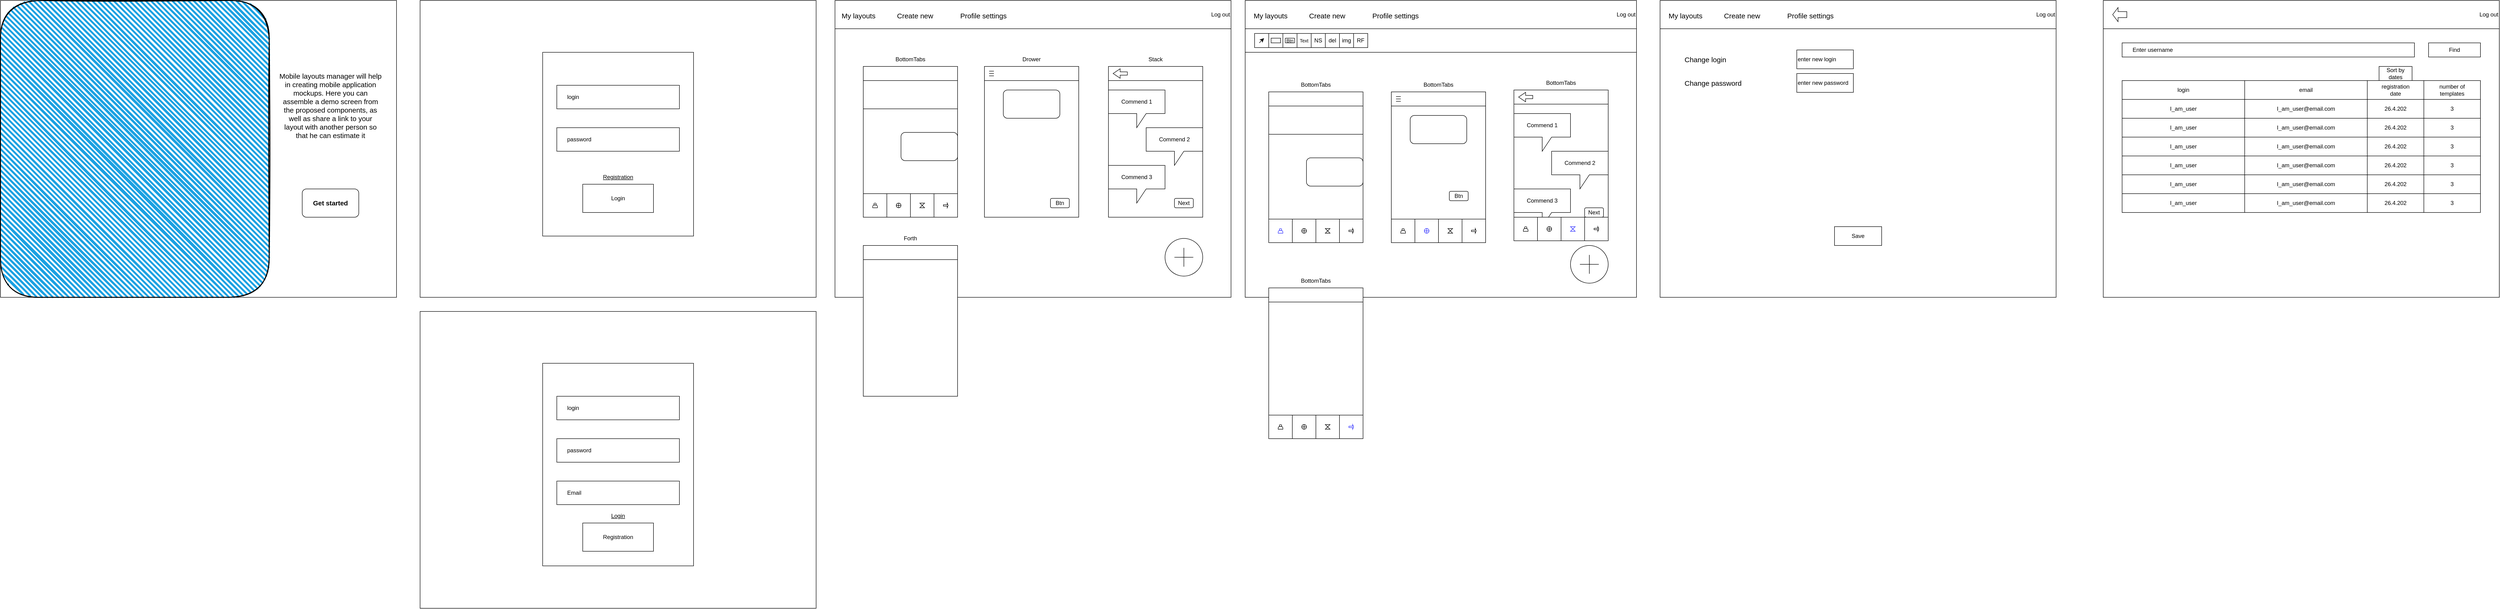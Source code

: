 <mxfile version="21.2.1" type="github">
  <diagram name="Страница 1" id="eIvOpr-eTh3H-kMk9N8D">
    <mxGraphModel dx="5683" dy="2747" grid="1" gridSize="10" guides="1" tooltips="1" connect="1" arrows="1" fold="1" page="1" pageScale="1" pageWidth="827" pageHeight="1169" math="0" shadow="0">
      <root>
        <mxCell id="0" />
        <mxCell id="1" parent="0" />
        <mxCell id="rHkCsvKUkDU7ZJES6vWU-122" value="" style="rounded=0;whiteSpace=wrap;html=1;" parent="1" vertex="1">
          <mxGeometry x="-830" width="840" height="630" as="geometry" />
        </mxCell>
        <mxCell id="rHkCsvKUkDU7ZJES6vWU-121" value="" style="rounded=0;whiteSpace=wrap;html=1;" parent="1" vertex="1">
          <mxGeometry x="40" width="830" height="630" as="geometry" />
        </mxCell>
        <mxCell id="rHkCsvKUkDU7ZJES6vWU-1" value="Log out" style="rounded=0;whiteSpace=wrap;html=1;align=right;" parent="1" vertex="1">
          <mxGeometry x="-830" width="840" height="60" as="geometry" />
        </mxCell>
        <mxCell id="rHkCsvKUkDU7ZJES6vWU-52" value="Log out" style="rounded=0;whiteSpace=wrap;html=1;align=right;" parent="1" vertex="1">
          <mxGeometry x="40" width="830" height="60" as="geometry" />
        </mxCell>
        <mxCell id="I_ay3xWffaY61S_isXFt-1" value="&lt;font style=&quot;font-size: 15px;&quot;&gt;My layouts&lt;/font&gt;" style="text;html=1;strokeColor=none;fillColor=none;align=center;verticalAlign=middle;whiteSpace=wrap;rounded=0;" vertex="1" parent="1">
          <mxGeometry x="-820" y="17" width="80" height="30" as="geometry" />
        </mxCell>
        <mxCell id="I_ay3xWffaY61S_isXFt-2" value="&lt;font style=&quot;font-size: 15px;&quot;&gt;Create new&lt;/font&gt;" style="text;html=1;strokeColor=none;fillColor=none;align=center;verticalAlign=middle;whiteSpace=wrap;rounded=0;" vertex="1" parent="1">
          <mxGeometry x="-700" y="17" width="80" height="30" as="geometry" />
        </mxCell>
        <mxCell id="I_ay3xWffaY61S_isXFt-3" value="&lt;font style=&quot;font-size: 15px;&quot;&gt;Profile settings&lt;/font&gt;" style="text;html=1;strokeColor=none;fillColor=none;align=center;verticalAlign=middle;whiteSpace=wrap;rounded=0;" vertex="1" parent="1">
          <mxGeometry x="-570" y="17" width="110" height="30" as="geometry" />
        </mxCell>
        <mxCell id="I_ay3xWffaY61S_isXFt-5" value="" style="group" vertex="1" connectable="0" parent="1">
          <mxGeometry x="-770" y="110" width="200" height="350" as="geometry" />
        </mxCell>
        <mxCell id="rHkCsvKUkDU7ZJES6vWU-18" value="BottomTabs" style="text;html=1;strokeColor=none;fillColor=none;align=center;verticalAlign=middle;whiteSpace=wrap;rounded=0;" parent="I_ay3xWffaY61S_isXFt-5" vertex="1">
          <mxGeometry x="70" width="60" height="30" as="geometry" />
        </mxCell>
        <mxCell id="I_ay3xWffaY61S_isXFt-4" value="" style="group" vertex="1" connectable="0" parent="I_ay3xWffaY61S_isXFt-5">
          <mxGeometry y="30" width="200" height="320" as="geometry" />
        </mxCell>
        <mxCell id="rHkCsvKUkDU7ZJES6vWU-8" value="" style="rounded=0;whiteSpace=wrap;html=1;" parent="I_ay3xWffaY61S_isXFt-4" vertex="1">
          <mxGeometry width="200" height="320" as="geometry" />
        </mxCell>
        <mxCell id="rHkCsvKUkDU7ZJES6vWU-12" value="" style="rounded=0;whiteSpace=wrap;html=1;" parent="I_ay3xWffaY61S_isXFt-4" vertex="1">
          <mxGeometry y="270" width="200" height="50" as="geometry" />
        </mxCell>
        <mxCell id="rHkCsvKUkDU7ZJES6vWU-13" value="" style="endArrow=none;html=1;rounded=0;entryX=0.25;entryY=0;entryDx=0;entryDy=0;exitX=0.25;exitY=1;exitDx=0;exitDy=0;" parent="I_ay3xWffaY61S_isXFt-4" source="rHkCsvKUkDU7ZJES6vWU-12" target="rHkCsvKUkDU7ZJES6vWU-12" edge="1">
          <mxGeometry width="50" height="50" relative="1" as="geometry">
            <mxPoint x="380" y="530" as="sourcePoint" />
            <mxPoint x="430" y="480" as="targetPoint" />
          </mxGeometry>
        </mxCell>
        <mxCell id="rHkCsvKUkDU7ZJES6vWU-14" value="" style="endArrow=none;html=1;rounded=0;entryX=0.5;entryY=0;entryDx=0;entryDy=0;exitX=0.5;exitY=1;exitDx=0;exitDy=0;" parent="I_ay3xWffaY61S_isXFt-4" source="rHkCsvKUkDU7ZJES6vWU-12" target="rHkCsvKUkDU7ZJES6vWU-12" edge="1">
          <mxGeometry width="50" height="50" relative="1" as="geometry">
            <mxPoint x="60" y="330" as="sourcePoint" />
            <mxPoint x="60" y="270" as="targetPoint" />
          </mxGeometry>
        </mxCell>
        <mxCell id="rHkCsvKUkDU7ZJES6vWU-15" value="" style="endArrow=none;html=1;rounded=0;entryX=0.75;entryY=0;entryDx=0;entryDy=0;exitX=0.75;exitY=1;exitDx=0;exitDy=0;" parent="I_ay3xWffaY61S_isXFt-4" source="rHkCsvKUkDU7ZJES6vWU-12" target="rHkCsvKUkDU7ZJES6vWU-12" edge="1">
          <mxGeometry width="50" height="50" relative="1" as="geometry">
            <mxPoint x="70" y="340" as="sourcePoint" />
            <mxPoint x="70" y="280" as="targetPoint" />
          </mxGeometry>
        </mxCell>
        <mxCell id="rHkCsvKUkDU7ZJES6vWU-16" value="" style="rounded=0;whiteSpace=wrap;html=1;" parent="I_ay3xWffaY61S_isXFt-4" vertex="1">
          <mxGeometry y="30" width="200" height="60" as="geometry" />
        </mxCell>
        <mxCell id="rHkCsvKUkDU7ZJES6vWU-17" value="" style="rounded=1;whiteSpace=wrap;html=1;" parent="I_ay3xWffaY61S_isXFt-4" vertex="1">
          <mxGeometry x="80" y="140" width="120" height="60" as="geometry" />
        </mxCell>
        <mxCell id="rHkCsvKUkDU7ZJES6vWU-38" value="" style="shape=actor;whiteSpace=wrap;html=1;" parent="I_ay3xWffaY61S_isXFt-4" vertex="1">
          <mxGeometry x="20" y="290" width="10" height="10" as="geometry" />
        </mxCell>
        <mxCell id="rHkCsvKUkDU7ZJES6vWU-39" value="" style="shape=orEllipse;perimeter=ellipsePerimeter;whiteSpace=wrap;html=1;backgroundOutline=1;" parent="I_ay3xWffaY61S_isXFt-4" vertex="1">
          <mxGeometry x="70" y="290" width="10" height="10" as="geometry" />
        </mxCell>
        <mxCell id="rHkCsvKUkDU7ZJES6vWU-40" value="" style="shape=collate;whiteSpace=wrap;html=1;" parent="I_ay3xWffaY61S_isXFt-4" vertex="1">
          <mxGeometry x="120" y="290" width="10" height="10" as="geometry" />
        </mxCell>
        <mxCell id="rHkCsvKUkDU7ZJES6vWU-41" value="" style="shape=singleArrow;whiteSpace=wrap;html=1;" parent="I_ay3xWffaY61S_isXFt-4" vertex="1">
          <mxGeometry x="170" y="290" width="10" height="10" as="geometry" />
        </mxCell>
        <mxCell id="I_ay3xWffaY61S_isXFt-9" value="" style="group" vertex="1" connectable="0" parent="1">
          <mxGeometry x="-513" y="110" width="200" height="350" as="geometry" />
        </mxCell>
        <mxCell id="rHkCsvKUkDU7ZJES6vWU-21" value="Drower" style="text;html=1;strokeColor=none;fillColor=none;align=center;verticalAlign=middle;whiteSpace=wrap;rounded=0;" parent="I_ay3xWffaY61S_isXFt-9" vertex="1">
          <mxGeometry x="70" width="60" height="30" as="geometry" />
        </mxCell>
        <mxCell id="I_ay3xWffaY61S_isXFt-7" value="" style="group" vertex="1" connectable="0" parent="I_ay3xWffaY61S_isXFt-9">
          <mxGeometry y="30" width="200" height="320" as="geometry" />
        </mxCell>
        <mxCell id="rHkCsvKUkDU7ZJES6vWU-9" value="" style="rounded=0;whiteSpace=wrap;html=1;" parent="I_ay3xWffaY61S_isXFt-7" vertex="1">
          <mxGeometry width="200" height="320" as="geometry" />
        </mxCell>
        <mxCell id="rHkCsvKUkDU7ZJES6vWU-24" value="" style="rounded=0;whiteSpace=wrap;html=1;" parent="I_ay3xWffaY61S_isXFt-7" vertex="1">
          <mxGeometry width="200" height="30" as="geometry" />
        </mxCell>
        <mxCell id="rHkCsvKUkDU7ZJES6vWU-25" value="" style="endArrow=none;html=1;rounded=0;entryX=0.1;entryY=0.5;entryDx=0;entryDy=0;entryPerimeter=0;" parent="I_ay3xWffaY61S_isXFt-7" target="rHkCsvKUkDU7ZJES6vWU-24" edge="1">
          <mxGeometry width="50" height="50" relative="1" as="geometry">
            <mxPoint x="10" y="15" as="sourcePoint" />
            <mxPoint x="120" y="380" as="targetPoint" />
          </mxGeometry>
        </mxCell>
        <mxCell id="rHkCsvKUkDU7ZJES6vWU-26" value="" style="endArrow=none;html=1;rounded=0;" parent="I_ay3xWffaY61S_isXFt-7" edge="1">
          <mxGeometry width="50" height="50" relative="1" as="geometry">
            <mxPoint x="10" y="20" as="sourcePoint" />
            <mxPoint x="20" y="20" as="targetPoint" />
          </mxGeometry>
        </mxCell>
        <mxCell id="rHkCsvKUkDU7ZJES6vWU-28" value="" style="endArrow=none;html=1;rounded=0;entryX=0.1;entryY=0.333;entryDx=0;entryDy=0;entryPerimeter=0;" parent="I_ay3xWffaY61S_isXFt-7" target="rHkCsvKUkDU7ZJES6vWU-24" edge="1">
          <mxGeometry width="50" height="50" relative="1" as="geometry">
            <mxPoint x="10" y="10" as="sourcePoint" />
            <mxPoint x="30" y="25" as="targetPoint" />
          </mxGeometry>
        </mxCell>
        <mxCell id="rHkCsvKUkDU7ZJES6vWU-33" value="" style="rounded=1;whiteSpace=wrap;html=1;" parent="I_ay3xWffaY61S_isXFt-7" vertex="1">
          <mxGeometry x="40" y="50" width="120" height="60" as="geometry" />
        </mxCell>
        <mxCell id="I_ay3xWffaY61S_isXFt-8" value="" style="group" vertex="1" connectable="0" parent="I_ay3xWffaY61S_isXFt-7">
          <mxGeometry x="140" y="280" width="40" height="20" as="geometry" />
        </mxCell>
        <mxCell id="rHkCsvKUkDU7ZJES6vWU-35" value="" style="rounded=1;whiteSpace=wrap;html=1;" parent="I_ay3xWffaY61S_isXFt-8" vertex="1">
          <mxGeometry width="40" height="20" as="geometry" />
        </mxCell>
        <mxCell id="rHkCsvKUkDU7ZJES6vWU-36" value="Btn" style="text;html=1;strokeColor=none;fillColor=none;align=center;verticalAlign=middle;whiteSpace=wrap;rounded=0;" parent="I_ay3xWffaY61S_isXFt-8" vertex="1">
          <mxGeometry x="10" y="5" width="20" height="10" as="geometry" />
        </mxCell>
        <mxCell id="I_ay3xWffaY61S_isXFt-11" value="" style="group" vertex="1" connectable="0" parent="1">
          <mxGeometry x="-250" y="110" width="200" height="350" as="geometry" />
        </mxCell>
        <mxCell id="rHkCsvKUkDU7ZJES6vWU-19" value="Stack" style="text;html=1;strokeColor=none;fillColor=none;align=center;verticalAlign=middle;whiteSpace=wrap;rounded=0;" parent="I_ay3xWffaY61S_isXFt-11" vertex="1">
          <mxGeometry x="70" width="60" height="30" as="geometry" />
        </mxCell>
        <mxCell id="I_ay3xWffaY61S_isXFt-10" value="" style="group" vertex="1" connectable="0" parent="I_ay3xWffaY61S_isXFt-11">
          <mxGeometry y="30" width="200" height="320" as="geometry" />
        </mxCell>
        <mxCell id="rHkCsvKUkDU7ZJES6vWU-10" value="" style="rounded=0;whiteSpace=wrap;html=1;" parent="I_ay3xWffaY61S_isXFt-10" vertex="1">
          <mxGeometry width="200" height="320" as="geometry" />
        </mxCell>
        <mxCell id="rHkCsvKUkDU7ZJES6vWU-31" value="" style="rounded=0;whiteSpace=wrap;html=1;" parent="I_ay3xWffaY61S_isXFt-10" vertex="1">
          <mxGeometry width="200" height="30" as="geometry" />
        </mxCell>
        <mxCell id="rHkCsvKUkDU7ZJES6vWU-46" value="Commend 2" style="shape=callout;whiteSpace=wrap;html=1;perimeter=calloutPerimeter;" parent="I_ay3xWffaY61S_isXFt-10" vertex="1">
          <mxGeometry x="80" y="130" width="120" height="80" as="geometry" />
        </mxCell>
        <mxCell id="rHkCsvKUkDU7ZJES6vWU-47" value="Commend 1" style="shape=callout;whiteSpace=wrap;html=1;perimeter=calloutPerimeter;" parent="I_ay3xWffaY61S_isXFt-10" vertex="1">
          <mxGeometry y="50" width="120" height="80" as="geometry" />
        </mxCell>
        <mxCell id="rHkCsvKUkDU7ZJES6vWU-48" value="&lt;span style=&quot;color: rgb(0, 0, 0); font-family: Helvetica; font-size: 12px; font-style: normal; font-variant-ligatures: normal; font-variant-caps: normal; font-weight: 400; letter-spacing: normal; orphans: 2; text-align: center; text-indent: 0px; text-transform: none; widows: 2; word-spacing: 0px; -webkit-text-stroke-width: 0px; background-color: rgb(251, 251, 251); text-decoration-thickness: initial; text-decoration-style: initial; text-decoration-color: initial; float: none; display: inline !important;&quot;&gt;Commend 3&lt;/span&gt;" style="shape=callout;whiteSpace=wrap;html=1;perimeter=calloutPerimeter;" parent="I_ay3xWffaY61S_isXFt-10" vertex="1">
          <mxGeometry y="210" width="120" height="80" as="geometry" />
        </mxCell>
        <mxCell id="rHkCsvKUkDU7ZJES6vWU-49" value="" style="html=1;shadow=0;dashed=0;align=center;verticalAlign=middle;shape=mxgraph.arrows2.arrow;dy=0.65;dx=14.84;flipH=1;notch=0;" parent="I_ay3xWffaY61S_isXFt-10" vertex="1">
          <mxGeometry x="10" y="5" width="30" height="20" as="geometry" />
        </mxCell>
        <mxCell id="rHkCsvKUkDU7ZJES6vWU-51" value="Next" style="rounded=1;whiteSpace=wrap;html=1;" parent="I_ay3xWffaY61S_isXFt-10" vertex="1">
          <mxGeometry x="140" y="280" width="40" height="20" as="geometry" />
        </mxCell>
        <mxCell id="I_ay3xWffaY61S_isXFt-24" value="" style="group" vertex="1" connectable="0" parent="1">
          <mxGeometry x="-770" y="490" width="200" height="350" as="geometry" />
        </mxCell>
        <mxCell id="rHkCsvKUkDU7ZJES6vWU-11" value="" style="rounded=0;whiteSpace=wrap;html=1;" parent="I_ay3xWffaY61S_isXFt-24" vertex="1">
          <mxGeometry y="30" width="200" height="320" as="geometry" />
        </mxCell>
        <mxCell id="rHkCsvKUkDU7ZJES6vWU-20" value="Forth" style="text;html=1;strokeColor=none;fillColor=none;align=center;verticalAlign=middle;whiteSpace=wrap;rounded=0;" parent="I_ay3xWffaY61S_isXFt-24" vertex="1">
          <mxGeometry x="70" width="60" height="30" as="geometry" />
        </mxCell>
        <mxCell id="rHkCsvKUkDU7ZJES6vWU-32" value="" style="rounded=0;whiteSpace=wrap;html=1;" parent="I_ay3xWffaY61S_isXFt-24" vertex="1">
          <mxGeometry y="30" width="200" height="30" as="geometry" />
        </mxCell>
        <mxCell id="I_ay3xWffaY61S_isXFt-25" value="&lt;font style=&quot;font-size: 15px;&quot;&gt;My layouts&lt;/font&gt;" style="text;html=1;strokeColor=none;fillColor=none;align=center;verticalAlign=middle;whiteSpace=wrap;rounded=0;" vertex="1" parent="1">
          <mxGeometry x="54" y="17" width="80" height="30" as="geometry" />
        </mxCell>
        <mxCell id="I_ay3xWffaY61S_isXFt-26" value="&lt;font style=&quot;font-size: 15px;&quot;&gt;Create new&lt;/font&gt;" style="text;html=1;strokeColor=none;fillColor=none;align=center;verticalAlign=middle;whiteSpace=wrap;rounded=0;" vertex="1" parent="1">
          <mxGeometry x="174" y="17" width="80" height="30" as="geometry" />
        </mxCell>
        <mxCell id="I_ay3xWffaY61S_isXFt-27" value="&lt;font style=&quot;font-size: 15px;&quot;&gt;Profile settings&lt;/font&gt;" style="text;html=1;strokeColor=none;fillColor=none;align=center;verticalAlign=middle;whiteSpace=wrap;rounded=0;" vertex="1" parent="1">
          <mxGeometry x="304" y="17" width="110" height="30" as="geometry" />
        </mxCell>
        <mxCell id="I_ay3xWffaY61S_isXFt-30" value="" style="group" vertex="1" connectable="0" parent="1">
          <mxGeometry x="90" y="164" width="200" height="350" as="geometry" />
        </mxCell>
        <mxCell id="rHkCsvKUkDU7ZJES6vWU-64" value="BottomTabs" style="text;html=1;strokeColor=none;fillColor=none;align=center;verticalAlign=middle;whiteSpace=wrap;rounded=0;" parent="I_ay3xWffaY61S_isXFt-30" vertex="1">
          <mxGeometry x="70" width="60" height="30" as="geometry" />
        </mxCell>
        <mxCell id="I_ay3xWffaY61S_isXFt-29" value="" style="group" vertex="1" connectable="0" parent="I_ay3xWffaY61S_isXFt-30">
          <mxGeometry y="30" width="200" height="320" as="geometry" />
        </mxCell>
        <mxCell id="rHkCsvKUkDU7ZJES6vWU-54" value="" style="rounded=0;whiteSpace=wrap;html=1;" parent="I_ay3xWffaY61S_isXFt-29" vertex="1">
          <mxGeometry width="200" height="320" as="geometry" />
        </mxCell>
        <mxCell id="rHkCsvKUkDU7ZJES6vWU-58" value="" style="rounded=0;whiteSpace=wrap;html=1;" parent="I_ay3xWffaY61S_isXFt-29" vertex="1">
          <mxGeometry y="270" width="200" height="50" as="geometry" />
        </mxCell>
        <mxCell id="rHkCsvKUkDU7ZJES6vWU-59" value="" style="endArrow=none;html=1;rounded=0;entryX=0.25;entryY=0;entryDx=0;entryDy=0;exitX=0.25;exitY=1;exitDx=0;exitDy=0;" parent="I_ay3xWffaY61S_isXFt-29" source="rHkCsvKUkDU7ZJES6vWU-58" target="rHkCsvKUkDU7ZJES6vWU-58" edge="1">
          <mxGeometry width="50" height="50" relative="1" as="geometry">
            <mxPoint x="380" y="530" as="sourcePoint" />
            <mxPoint x="430" y="480" as="targetPoint" />
          </mxGeometry>
        </mxCell>
        <mxCell id="rHkCsvKUkDU7ZJES6vWU-60" value="" style="endArrow=none;html=1;rounded=0;entryX=0.5;entryY=0;entryDx=0;entryDy=0;exitX=0.5;exitY=1;exitDx=0;exitDy=0;" parent="I_ay3xWffaY61S_isXFt-29" source="rHkCsvKUkDU7ZJES6vWU-58" target="rHkCsvKUkDU7ZJES6vWU-58" edge="1">
          <mxGeometry width="50" height="50" relative="1" as="geometry">
            <mxPoint x="60" y="330" as="sourcePoint" />
            <mxPoint x="60" y="270" as="targetPoint" />
          </mxGeometry>
        </mxCell>
        <mxCell id="rHkCsvKUkDU7ZJES6vWU-61" value="" style="endArrow=none;html=1;rounded=0;entryX=0.75;entryY=0;entryDx=0;entryDy=0;exitX=0.75;exitY=1;exitDx=0;exitDy=0;" parent="I_ay3xWffaY61S_isXFt-29" source="rHkCsvKUkDU7ZJES6vWU-58" target="rHkCsvKUkDU7ZJES6vWU-58" edge="1">
          <mxGeometry width="50" height="50" relative="1" as="geometry">
            <mxPoint x="70" y="340" as="sourcePoint" />
            <mxPoint x="70" y="280" as="targetPoint" />
          </mxGeometry>
        </mxCell>
        <mxCell id="rHkCsvKUkDU7ZJES6vWU-62" value="" style="rounded=0;whiteSpace=wrap;html=1;" parent="I_ay3xWffaY61S_isXFt-29" vertex="1">
          <mxGeometry y="30" width="200" height="60" as="geometry" />
        </mxCell>
        <mxCell id="rHkCsvKUkDU7ZJES6vWU-63" value="" style="rounded=1;whiteSpace=wrap;html=1;" parent="I_ay3xWffaY61S_isXFt-29" vertex="1">
          <mxGeometry x="80" y="140" width="120" height="60" as="geometry" />
        </mxCell>
        <mxCell id="rHkCsvKUkDU7ZJES6vWU-77" value="" style="shape=actor;whiteSpace=wrap;html=1;strokeColor=#3333FF;" parent="I_ay3xWffaY61S_isXFt-29" vertex="1">
          <mxGeometry x="20" y="290" width="10" height="10" as="geometry" />
        </mxCell>
        <mxCell id="rHkCsvKUkDU7ZJES6vWU-78" value="" style="shape=orEllipse;perimeter=ellipsePerimeter;whiteSpace=wrap;html=1;backgroundOutline=1;" parent="I_ay3xWffaY61S_isXFt-29" vertex="1">
          <mxGeometry x="70" y="290" width="10" height="10" as="geometry" />
        </mxCell>
        <mxCell id="rHkCsvKUkDU7ZJES6vWU-79" value="" style="shape=collate;whiteSpace=wrap;html=1;" parent="I_ay3xWffaY61S_isXFt-29" vertex="1">
          <mxGeometry x="120" y="290" width="10" height="10" as="geometry" />
        </mxCell>
        <mxCell id="rHkCsvKUkDU7ZJES6vWU-80" value="" style="shape=singleArrow;whiteSpace=wrap;html=1;" parent="I_ay3xWffaY61S_isXFt-29" vertex="1">
          <mxGeometry x="170" y="290" width="10" height="10" as="geometry" />
        </mxCell>
        <mxCell id="I_ay3xWffaY61S_isXFt-33" value="" style="group" vertex="1" connectable="0" parent="1">
          <mxGeometry x="350" y="164" width="200" height="350" as="geometry" />
        </mxCell>
        <mxCell id="rHkCsvKUkDU7ZJES6vWU-67" value="BottomTabs" style="text;html=1;strokeColor=none;fillColor=none;align=center;verticalAlign=middle;whiteSpace=wrap;rounded=0;" parent="I_ay3xWffaY61S_isXFt-33" vertex="1">
          <mxGeometry x="70" width="60" height="30" as="geometry" />
        </mxCell>
        <mxCell id="I_ay3xWffaY61S_isXFt-32" value="" style="group" vertex="1" connectable="0" parent="I_ay3xWffaY61S_isXFt-33">
          <mxGeometry y="30" width="200" height="320" as="geometry" />
        </mxCell>
        <mxCell id="rHkCsvKUkDU7ZJES6vWU-55" value="" style="rounded=0;whiteSpace=wrap;html=1;" parent="I_ay3xWffaY61S_isXFt-32" vertex="1">
          <mxGeometry width="200" height="320" as="geometry" />
        </mxCell>
        <mxCell id="rHkCsvKUkDU7ZJES6vWU-68" value="" style="rounded=0;whiteSpace=wrap;html=1;" parent="I_ay3xWffaY61S_isXFt-32" vertex="1">
          <mxGeometry width="200" height="30" as="geometry" />
        </mxCell>
        <mxCell id="rHkCsvKUkDU7ZJES6vWU-69" value="" style="endArrow=none;html=1;rounded=0;entryX=0.1;entryY=0.5;entryDx=0;entryDy=0;entryPerimeter=0;" parent="I_ay3xWffaY61S_isXFt-32" target="rHkCsvKUkDU7ZJES6vWU-68" edge="1">
          <mxGeometry width="50" height="50" relative="1" as="geometry">
            <mxPoint x="10" y="15" as="sourcePoint" />
            <mxPoint x="120" y="380" as="targetPoint" />
          </mxGeometry>
        </mxCell>
        <mxCell id="rHkCsvKUkDU7ZJES6vWU-70" value="" style="endArrow=none;html=1;rounded=0;" parent="I_ay3xWffaY61S_isXFt-32" edge="1">
          <mxGeometry width="50" height="50" relative="1" as="geometry">
            <mxPoint x="10" y="20" as="sourcePoint" />
            <mxPoint x="20" y="20" as="targetPoint" />
          </mxGeometry>
        </mxCell>
        <mxCell id="rHkCsvKUkDU7ZJES6vWU-71" value="" style="endArrow=none;html=1;rounded=0;entryX=0.1;entryY=0.333;entryDx=0;entryDy=0;entryPerimeter=0;" parent="I_ay3xWffaY61S_isXFt-32" target="rHkCsvKUkDU7ZJES6vWU-68" edge="1">
          <mxGeometry width="50" height="50" relative="1" as="geometry">
            <mxPoint x="10" y="10" as="sourcePoint" />
            <mxPoint x="30" y="25" as="targetPoint" />
          </mxGeometry>
        </mxCell>
        <mxCell id="rHkCsvKUkDU7ZJES6vWU-74" value="" style="rounded=1;whiteSpace=wrap;html=1;" parent="I_ay3xWffaY61S_isXFt-32" vertex="1">
          <mxGeometry x="40" y="50" width="120" height="60" as="geometry" />
        </mxCell>
        <mxCell id="rHkCsvKUkDU7ZJES6vWU-94" value="" style="rounded=0;whiteSpace=wrap;html=1;" parent="I_ay3xWffaY61S_isXFt-32" vertex="1">
          <mxGeometry y="270" width="200" height="50" as="geometry" />
        </mxCell>
        <mxCell id="rHkCsvKUkDU7ZJES6vWU-95" value="" style="endArrow=none;html=1;rounded=0;entryX=0.25;entryY=0;entryDx=0;entryDy=0;exitX=0.25;exitY=1;exitDx=0;exitDy=0;" parent="I_ay3xWffaY61S_isXFt-32" source="rHkCsvKUkDU7ZJES6vWU-94" target="rHkCsvKUkDU7ZJES6vWU-94" edge="1">
          <mxGeometry width="50" height="50" relative="1" as="geometry">
            <mxPoint x="380" y="530" as="sourcePoint" />
            <mxPoint x="430" y="480" as="targetPoint" />
          </mxGeometry>
        </mxCell>
        <mxCell id="rHkCsvKUkDU7ZJES6vWU-96" value="" style="endArrow=none;html=1;rounded=0;entryX=0.5;entryY=0;entryDx=0;entryDy=0;exitX=0.5;exitY=1;exitDx=0;exitDy=0;" parent="I_ay3xWffaY61S_isXFt-32" source="rHkCsvKUkDU7ZJES6vWU-94" target="rHkCsvKUkDU7ZJES6vWU-94" edge="1">
          <mxGeometry width="50" height="50" relative="1" as="geometry">
            <mxPoint x="60" y="330" as="sourcePoint" />
            <mxPoint x="60" y="270" as="targetPoint" />
          </mxGeometry>
        </mxCell>
        <mxCell id="rHkCsvKUkDU7ZJES6vWU-97" value="" style="endArrow=none;html=1;rounded=0;entryX=0.75;entryY=0;entryDx=0;entryDy=0;exitX=0.75;exitY=1;exitDx=0;exitDy=0;" parent="I_ay3xWffaY61S_isXFt-32" source="rHkCsvKUkDU7ZJES6vWU-94" target="rHkCsvKUkDU7ZJES6vWU-94" edge="1">
          <mxGeometry width="50" height="50" relative="1" as="geometry">
            <mxPoint x="70" y="340" as="sourcePoint" />
            <mxPoint x="70" y="280" as="targetPoint" />
          </mxGeometry>
        </mxCell>
        <mxCell id="rHkCsvKUkDU7ZJES6vWU-98" value="" style="shape=actor;whiteSpace=wrap;html=1;" parent="I_ay3xWffaY61S_isXFt-32" vertex="1">
          <mxGeometry x="20" y="290" width="10" height="10" as="geometry" />
        </mxCell>
        <mxCell id="rHkCsvKUkDU7ZJES6vWU-99" value="" style="shape=orEllipse;perimeter=ellipsePerimeter;whiteSpace=wrap;html=1;backgroundOutline=1;strokeColor=#3333FF;" parent="I_ay3xWffaY61S_isXFt-32" vertex="1">
          <mxGeometry x="70" y="290" width="10" height="10" as="geometry" />
        </mxCell>
        <mxCell id="rHkCsvKUkDU7ZJES6vWU-100" value="" style="shape=collate;whiteSpace=wrap;html=1;" parent="I_ay3xWffaY61S_isXFt-32" vertex="1">
          <mxGeometry x="120" y="290" width="10" height="10" as="geometry" />
        </mxCell>
        <mxCell id="rHkCsvKUkDU7ZJES6vWU-101" value="" style="shape=singleArrow;whiteSpace=wrap;html=1;" parent="I_ay3xWffaY61S_isXFt-32" vertex="1">
          <mxGeometry x="170" y="290" width="10" height="10" as="geometry" />
        </mxCell>
        <mxCell id="I_ay3xWffaY61S_isXFt-31" value="" style="group" vertex="1" connectable="0" parent="I_ay3xWffaY61S_isXFt-32">
          <mxGeometry x="123" y="211" width="40" height="20" as="geometry" />
        </mxCell>
        <mxCell id="rHkCsvKUkDU7ZJES6vWU-75" value="" style="rounded=1;whiteSpace=wrap;html=1;" parent="I_ay3xWffaY61S_isXFt-31" vertex="1">
          <mxGeometry width="40" height="20" as="geometry" />
        </mxCell>
        <mxCell id="rHkCsvKUkDU7ZJES6vWU-76" value="Btn" style="text;html=1;strokeColor=none;fillColor=none;align=center;verticalAlign=middle;whiteSpace=wrap;rounded=0;" parent="I_ay3xWffaY61S_isXFt-31" vertex="1">
          <mxGeometry x="10" y="5" width="20" height="10" as="geometry" />
        </mxCell>
        <mxCell id="I_ay3xWffaY61S_isXFt-37" value="" style="group" vertex="1" connectable="0" parent="1">
          <mxGeometry x="610" y="160" width="200" height="350" as="geometry" />
        </mxCell>
        <mxCell id="rHkCsvKUkDU7ZJES6vWU-65" value="BottomTabs" style="text;html=1;strokeColor=none;fillColor=none;align=center;verticalAlign=middle;whiteSpace=wrap;rounded=0;" parent="I_ay3xWffaY61S_isXFt-37" vertex="1">
          <mxGeometry x="70" width="60" height="30" as="geometry" />
        </mxCell>
        <mxCell id="I_ay3xWffaY61S_isXFt-36" value="" style="group" vertex="1" connectable="0" parent="I_ay3xWffaY61S_isXFt-37">
          <mxGeometry y="30" width="200" height="320" as="geometry" />
        </mxCell>
        <mxCell id="rHkCsvKUkDU7ZJES6vWU-56" value="" style="rounded=0;whiteSpace=wrap;html=1;" parent="I_ay3xWffaY61S_isXFt-36" vertex="1">
          <mxGeometry width="200" height="320" as="geometry" />
        </mxCell>
        <mxCell id="rHkCsvKUkDU7ZJES6vWU-72" value="" style="rounded=0;whiteSpace=wrap;html=1;" parent="I_ay3xWffaY61S_isXFt-36" vertex="1">
          <mxGeometry width="200" height="30" as="geometry" />
        </mxCell>
        <mxCell id="rHkCsvKUkDU7ZJES6vWU-81" value="Commend 2" style="shape=callout;whiteSpace=wrap;html=1;perimeter=calloutPerimeter;" parent="I_ay3xWffaY61S_isXFt-36" vertex="1">
          <mxGeometry x="80" y="130" width="120" height="80" as="geometry" />
        </mxCell>
        <mxCell id="rHkCsvKUkDU7ZJES6vWU-82" value="Commend 1" style="shape=callout;whiteSpace=wrap;html=1;perimeter=calloutPerimeter;" parent="I_ay3xWffaY61S_isXFt-36" vertex="1">
          <mxGeometry y="50" width="120" height="80" as="geometry" />
        </mxCell>
        <mxCell id="rHkCsvKUkDU7ZJES6vWU-83" value="&lt;span style=&quot;color: rgb(0, 0, 0); font-family: Helvetica; font-size: 12px; font-style: normal; font-variant-ligatures: normal; font-variant-caps: normal; font-weight: 400; letter-spacing: normal; orphans: 2; text-align: center; text-indent: 0px; text-transform: none; widows: 2; word-spacing: 0px; -webkit-text-stroke-width: 0px; background-color: rgb(251, 251, 251); text-decoration-thickness: initial; text-decoration-style: initial; text-decoration-color: initial; float: none; display: inline !important;&quot;&gt;Commend 3&lt;/span&gt;" style="shape=callout;whiteSpace=wrap;html=1;perimeter=calloutPerimeter;" parent="I_ay3xWffaY61S_isXFt-36" vertex="1">
          <mxGeometry y="210" width="120" height="80" as="geometry" />
        </mxCell>
        <mxCell id="rHkCsvKUkDU7ZJES6vWU-84" value="" style="html=1;shadow=0;dashed=0;align=center;verticalAlign=middle;shape=mxgraph.arrows2.arrow;dy=0.65;dx=14.84;flipH=1;notch=0;" parent="I_ay3xWffaY61S_isXFt-36" vertex="1">
          <mxGeometry x="10" y="5" width="30" height="20" as="geometry" />
        </mxCell>
        <mxCell id="rHkCsvKUkDU7ZJES6vWU-85" value="Next" style="rounded=1;whiteSpace=wrap;html=1;" parent="I_ay3xWffaY61S_isXFt-36" vertex="1">
          <mxGeometry x="150" y="250" width="40" height="20" as="geometry" />
        </mxCell>
        <mxCell id="rHkCsvKUkDU7ZJES6vWU-102" value="" style="rounded=0;whiteSpace=wrap;html=1;" parent="I_ay3xWffaY61S_isXFt-36" vertex="1">
          <mxGeometry y="270" width="200" height="50" as="geometry" />
        </mxCell>
        <mxCell id="rHkCsvKUkDU7ZJES6vWU-103" value="" style="endArrow=none;html=1;rounded=0;entryX=0.25;entryY=0;entryDx=0;entryDy=0;exitX=0.25;exitY=1;exitDx=0;exitDy=0;" parent="I_ay3xWffaY61S_isXFt-36" source="rHkCsvKUkDU7ZJES6vWU-102" target="rHkCsvKUkDU7ZJES6vWU-102" edge="1">
          <mxGeometry width="50" height="50" relative="1" as="geometry">
            <mxPoint x="380" y="530" as="sourcePoint" />
            <mxPoint x="430" y="480" as="targetPoint" />
          </mxGeometry>
        </mxCell>
        <mxCell id="rHkCsvKUkDU7ZJES6vWU-104" value="" style="endArrow=none;html=1;rounded=0;entryX=0.5;entryY=0;entryDx=0;entryDy=0;exitX=0.5;exitY=1;exitDx=0;exitDy=0;" parent="I_ay3xWffaY61S_isXFt-36" source="rHkCsvKUkDU7ZJES6vWU-102" target="rHkCsvKUkDU7ZJES6vWU-102" edge="1">
          <mxGeometry width="50" height="50" relative="1" as="geometry">
            <mxPoint x="60" y="330" as="sourcePoint" />
            <mxPoint x="60" y="270" as="targetPoint" />
          </mxGeometry>
        </mxCell>
        <mxCell id="rHkCsvKUkDU7ZJES6vWU-105" value="" style="endArrow=none;html=1;rounded=0;entryX=0.75;entryY=0;entryDx=0;entryDy=0;exitX=0.75;exitY=1;exitDx=0;exitDy=0;" parent="I_ay3xWffaY61S_isXFt-36" source="rHkCsvKUkDU7ZJES6vWU-102" target="rHkCsvKUkDU7ZJES6vWU-102" edge="1">
          <mxGeometry width="50" height="50" relative="1" as="geometry">
            <mxPoint x="70" y="340" as="sourcePoint" />
            <mxPoint x="70" y="280" as="targetPoint" />
          </mxGeometry>
        </mxCell>
        <mxCell id="rHkCsvKUkDU7ZJES6vWU-106" value="" style="shape=actor;whiteSpace=wrap;html=1;" parent="I_ay3xWffaY61S_isXFt-36" vertex="1">
          <mxGeometry x="20" y="290" width="10" height="10" as="geometry" />
        </mxCell>
        <mxCell id="rHkCsvKUkDU7ZJES6vWU-107" value="" style="shape=orEllipse;perimeter=ellipsePerimeter;whiteSpace=wrap;html=1;backgroundOutline=1;" parent="I_ay3xWffaY61S_isXFt-36" vertex="1">
          <mxGeometry x="70" y="290" width="10" height="10" as="geometry" />
        </mxCell>
        <mxCell id="rHkCsvKUkDU7ZJES6vWU-108" value="" style="shape=collate;whiteSpace=wrap;html=1;strokeColor=#3333FF;" parent="I_ay3xWffaY61S_isXFt-36" vertex="1">
          <mxGeometry x="120" y="290" width="10" height="10" as="geometry" />
        </mxCell>
        <mxCell id="rHkCsvKUkDU7ZJES6vWU-109" value="" style="shape=singleArrow;whiteSpace=wrap;html=1;" parent="I_ay3xWffaY61S_isXFt-36" vertex="1">
          <mxGeometry x="170" y="290" width="10" height="10" as="geometry" />
        </mxCell>
        <mxCell id="I_ay3xWffaY61S_isXFt-39" value="" style="group" vertex="1" connectable="0" parent="1">
          <mxGeometry x="90" y="580" width="200" height="350" as="geometry" />
        </mxCell>
        <mxCell id="rHkCsvKUkDU7ZJES6vWU-57" value="" style="rounded=0;whiteSpace=wrap;html=1;" parent="I_ay3xWffaY61S_isXFt-39" vertex="1">
          <mxGeometry y="30" width="200" height="320" as="geometry" />
        </mxCell>
        <mxCell id="rHkCsvKUkDU7ZJES6vWU-66" value="BottomTabs" style="text;html=1;strokeColor=none;fillColor=none;align=center;verticalAlign=middle;whiteSpace=wrap;rounded=0;" parent="I_ay3xWffaY61S_isXFt-39" vertex="1">
          <mxGeometry x="70" width="60" height="30" as="geometry" />
        </mxCell>
        <mxCell id="rHkCsvKUkDU7ZJES6vWU-73" value="" style="rounded=0;whiteSpace=wrap;html=1;" parent="I_ay3xWffaY61S_isXFt-39" vertex="1">
          <mxGeometry y="30" width="200" height="30" as="geometry" />
        </mxCell>
        <mxCell id="rHkCsvKUkDU7ZJES6vWU-110" value="" style="rounded=0;whiteSpace=wrap;html=1;" parent="I_ay3xWffaY61S_isXFt-39" vertex="1">
          <mxGeometry y="300" width="200" height="50" as="geometry" />
        </mxCell>
        <mxCell id="rHkCsvKUkDU7ZJES6vWU-111" value="" style="endArrow=none;html=1;rounded=0;entryX=0.25;entryY=0;entryDx=0;entryDy=0;exitX=0.25;exitY=1;exitDx=0;exitDy=0;" parent="I_ay3xWffaY61S_isXFt-39" source="rHkCsvKUkDU7ZJES6vWU-110" target="rHkCsvKUkDU7ZJES6vWU-110" edge="1">
          <mxGeometry width="50" height="50" relative="1" as="geometry">
            <mxPoint x="380" y="560" as="sourcePoint" />
            <mxPoint x="430" y="510" as="targetPoint" />
          </mxGeometry>
        </mxCell>
        <mxCell id="rHkCsvKUkDU7ZJES6vWU-112" value="" style="endArrow=none;html=1;rounded=0;entryX=0.5;entryY=0;entryDx=0;entryDy=0;exitX=0.5;exitY=1;exitDx=0;exitDy=0;" parent="I_ay3xWffaY61S_isXFt-39" source="rHkCsvKUkDU7ZJES6vWU-110" target="rHkCsvKUkDU7ZJES6vWU-110" edge="1">
          <mxGeometry width="50" height="50" relative="1" as="geometry">
            <mxPoint x="60" y="360" as="sourcePoint" />
            <mxPoint x="60" y="300" as="targetPoint" />
          </mxGeometry>
        </mxCell>
        <mxCell id="rHkCsvKUkDU7ZJES6vWU-113" value="" style="endArrow=none;html=1;rounded=0;entryX=0.75;entryY=0;entryDx=0;entryDy=0;exitX=0.75;exitY=1;exitDx=0;exitDy=0;" parent="I_ay3xWffaY61S_isXFt-39" source="rHkCsvKUkDU7ZJES6vWU-110" target="rHkCsvKUkDU7ZJES6vWU-110" edge="1">
          <mxGeometry width="50" height="50" relative="1" as="geometry">
            <mxPoint x="70" y="370" as="sourcePoint" />
            <mxPoint x="70" y="310" as="targetPoint" />
          </mxGeometry>
        </mxCell>
        <mxCell id="rHkCsvKUkDU7ZJES6vWU-114" value="" style="shape=actor;whiteSpace=wrap;html=1;" parent="I_ay3xWffaY61S_isXFt-39" vertex="1">
          <mxGeometry x="20" y="320" width="10" height="10" as="geometry" />
        </mxCell>
        <mxCell id="rHkCsvKUkDU7ZJES6vWU-115" value="" style="shape=orEllipse;perimeter=ellipsePerimeter;whiteSpace=wrap;html=1;backgroundOutline=1;" parent="I_ay3xWffaY61S_isXFt-39" vertex="1">
          <mxGeometry x="70" y="320" width="10" height="10" as="geometry" />
        </mxCell>
        <mxCell id="rHkCsvKUkDU7ZJES6vWU-116" value="" style="shape=collate;whiteSpace=wrap;html=1;" parent="I_ay3xWffaY61S_isXFt-39" vertex="1">
          <mxGeometry x="120" y="320" width="10" height="10" as="geometry" />
        </mxCell>
        <mxCell id="rHkCsvKUkDU7ZJES6vWU-117" value="" style="shape=singleArrow;whiteSpace=wrap;html=1;strokeColor=#3333FF;" parent="I_ay3xWffaY61S_isXFt-39" vertex="1">
          <mxGeometry x="170" y="320" width="10" height="10" as="geometry" />
        </mxCell>
        <mxCell id="I_ay3xWffaY61S_isXFt-40" value="" style="rounded=0;whiteSpace=wrap;html=1;" vertex="1" parent="1">
          <mxGeometry x="40" y="60" width="830" height="50" as="geometry" />
        </mxCell>
        <mxCell id="I_ay3xWffaY61S_isXFt-41" value="" style="rounded=0;whiteSpace=wrap;html=1;" vertex="1" parent="1">
          <mxGeometry x="60" y="70" width="150" height="30" as="geometry" />
        </mxCell>
        <mxCell id="I_ay3xWffaY61S_isXFt-44" value="" style="rounded=0;whiteSpace=wrap;html=1;" vertex="1" parent="1">
          <mxGeometry x="60" y="70" width="30" height="30" as="geometry" />
        </mxCell>
        <mxCell id="I_ay3xWffaY61S_isXFt-45" value="" style="rounded=0;whiteSpace=wrap;html=1;" vertex="1" parent="1">
          <mxGeometry x="90" y="70" width="30" height="30" as="geometry" />
        </mxCell>
        <mxCell id="I_ay3xWffaY61S_isXFt-46" value="" style="rounded=0;whiteSpace=wrap;html=1;" vertex="1" parent="1">
          <mxGeometry x="120" y="70" width="30" height="30" as="geometry" />
        </mxCell>
        <mxCell id="I_ay3xWffaY61S_isXFt-47" value="" style="rounded=0;whiteSpace=wrap;html=1;" vertex="1" parent="1">
          <mxGeometry x="150" y="70" width="30" height="30" as="geometry" />
        </mxCell>
        <mxCell id="I_ay3xWffaY61S_isXFt-48" value="NS" style="rounded=0;whiteSpace=wrap;html=1;" vertex="1" parent="1">
          <mxGeometry x="180" y="70" width="30" height="30" as="geometry" />
        </mxCell>
        <mxCell id="I_ay3xWffaY61S_isXFt-49" value="" style="endArrow=classic;html=1;rounded=0;entryX=0.667;entryY=0.333;entryDx=0;entryDy=0;entryPerimeter=0;" edge="1" parent="1" target="I_ay3xWffaY61S_isXFt-44">
          <mxGeometry width="50" height="50" relative="1" as="geometry">
            <mxPoint x="70" y="90" as="sourcePoint" />
            <mxPoint x="250" y="140" as="targetPoint" />
          </mxGeometry>
        </mxCell>
        <mxCell id="I_ay3xWffaY61S_isXFt-50" value="" style="rounded=0;whiteSpace=wrap;html=1;" vertex="1" parent="1">
          <mxGeometry x="95" y="80" width="20" height="10" as="geometry" />
        </mxCell>
        <mxCell id="I_ay3xWffaY61S_isXFt-51" value="" style="rounded=1;whiteSpace=wrap;html=1;" vertex="1" parent="1">
          <mxGeometry x="125" y="80" width="20" height="10" as="geometry" />
        </mxCell>
        <mxCell id="I_ay3xWffaY61S_isXFt-52" value="&lt;font style=&quot;font-size: 10px;&quot;&gt;Text&lt;/font&gt;" style="text;html=1;strokeColor=none;fillColor=none;align=center;verticalAlign=middle;whiteSpace=wrap;rounded=0;" vertex="1" parent="1">
          <mxGeometry x="155" y="80" width="20" height="10" as="geometry" />
        </mxCell>
        <mxCell id="I_ay3xWffaY61S_isXFt-55" value="&lt;font style=&quot;font-size: 10px;&quot;&gt;Btn&lt;/font&gt;" style="text;html=1;strokeColor=none;fillColor=none;align=center;verticalAlign=middle;whiteSpace=wrap;rounded=0;" vertex="1" parent="1">
          <mxGeometry x="125" y="80" width="20" height="10" as="geometry" />
        </mxCell>
        <mxCell id="I_ay3xWffaY61S_isXFt-57" value="del" style="rounded=0;whiteSpace=wrap;html=1;" vertex="1" parent="1">
          <mxGeometry x="210" y="70" width="30" height="30" as="geometry" />
        </mxCell>
        <mxCell id="I_ay3xWffaY61S_isXFt-60" value="img" style="rounded=0;whiteSpace=wrap;html=1;" vertex="1" parent="1">
          <mxGeometry x="240" y="70" width="30" height="30" as="geometry" />
        </mxCell>
        <mxCell id="I_ay3xWffaY61S_isXFt-61" value="RF" style="rounded=0;whiteSpace=wrap;html=1;" vertex="1" parent="1">
          <mxGeometry x="270" y="70" width="30" height="30" as="geometry" />
        </mxCell>
        <mxCell id="I_ay3xWffaY61S_isXFt-66" value="" style="group" vertex="1" connectable="0" parent="1">
          <mxGeometry x="-130" y="505" width="80" height="80" as="geometry" />
        </mxCell>
        <mxCell id="I_ay3xWffaY61S_isXFt-63" value="" style="ellipse;whiteSpace=wrap;html=1;aspect=fixed;" vertex="1" parent="I_ay3xWffaY61S_isXFt-66">
          <mxGeometry width="80" height="80" as="geometry" />
        </mxCell>
        <mxCell id="I_ay3xWffaY61S_isXFt-64" value="" style="endArrow=none;html=1;rounded=0;" edge="1" parent="I_ay3xWffaY61S_isXFt-66">
          <mxGeometry width="50" height="50" relative="1" as="geometry">
            <mxPoint x="40" y="60" as="sourcePoint" />
            <mxPoint x="40" y="20" as="targetPoint" />
          </mxGeometry>
        </mxCell>
        <mxCell id="I_ay3xWffaY61S_isXFt-65" value="" style="endArrow=none;html=1;rounded=0;" edge="1" parent="I_ay3xWffaY61S_isXFt-66">
          <mxGeometry width="50" height="50" relative="1" as="geometry">
            <mxPoint x="20" y="40" as="sourcePoint" />
            <mxPoint x="60" y="40" as="targetPoint" />
          </mxGeometry>
        </mxCell>
        <mxCell id="I_ay3xWffaY61S_isXFt-67" value="" style="group" vertex="1" connectable="0" parent="1">
          <mxGeometry x="730" y="520" width="80" height="80" as="geometry" />
        </mxCell>
        <mxCell id="I_ay3xWffaY61S_isXFt-68" value="" style="ellipse;whiteSpace=wrap;html=1;aspect=fixed;" vertex="1" parent="I_ay3xWffaY61S_isXFt-67">
          <mxGeometry width="80" height="80" as="geometry" />
        </mxCell>
        <mxCell id="I_ay3xWffaY61S_isXFt-69" value="" style="endArrow=none;html=1;rounded=0;" edge="1" parent="I_ay3xWffaY61S_isXFt-67">
          <mxGeometry width="50" height="50" relative="1" as="geometry">
            <mxPoint x="40" y="60" as="sourcePoint" />
            <mxPoint x="40" y="20" as="targetPoint" />
          </mxGeometry>
        </mxCell>
        <mxCell id="I_ay3xWffaY61S_isXFt-70" value="" style="endArrow=none;html=1;rounded=0;" edge="1" parent="I_ay3xWffaY61S_isXFt-67">
          <mxGeometry width="50" height="50" relative="1" as="geometry">
            <mxPoint x="20" y="40" as="sourcePoint" />
            <mxPoint x="60" y="40" as="targetPoint" />
          </mxGeometry>
        </mxCell>
        <mxCell id="I_ay3xWffaY61S_isXFt-84" value="" style="group" vertex="1" connectable="0" parent="1">
          <mxGeometry x="-1710" width="840" height="630" as="geometry" />
        </mxCell>
        <mxCell id="I_ay3xWffaY61S_isXFt-72" value="" style="rounded=0;whiteSpace=wrap;html=1;" vertex="1" parent="I_ay3xWffaY61S_isXFt-84">
          <mxGeometry width="840" height="630" as="geometry" />
        </mxCell>
        <mxCell id="I_ay3xWffaY61S_isXFt-73" value="" style="rounded=0;whiteSpace=wrap;html=1;" vertex="1" parent="I_ay3xWffaY61S_isXFt-84">
          <mxGeometry x="260" y="110" width="320" height="390" as="geometry" />
        </mxCell>
        <mxCell id="I_ay3xWffaY61S_isXFt-74" value="" style="rounded=0;whiteSpace=wrap;html=1;" vertex="1" parent="I_ay3xWffaY61S_isXFt-84">
          <mxGeometry x="290" y="180" width="260" height="50" as="geometry" />
        </mxCell>
        <mxCell id="I_ay3xWffaY61S_isXFt-75" value="" style="rounded=0;whiteSpace=wrap;html=1;" vertex="1" parent="I_ay3xWffaY61S_isXFt-84">
          <mxGeometry x="290" y="270" width="260" height="50" as="geometry" />
        </mxCell>
        <mxCell id="I_ay3xWffaY61S_isXFt-76" value="" style="rounded=0;whiteSpace=wrap;html=1;" vertex="1" parent="I_ay3xWffaY61S_isXFt-84">
          <mxGeometry x="345" y="390" width="150" height="60" as="geometry" />
        </mxCell>
        <mxCell id="I_ay3xWffaY61S_isXFt-77" value="login" style="text;html=1;strokeColor=none;fillColor=none;align=left;verticalAlign=middle;whiteSpace=wrap;rounded=0;" vertex="1" parent="I_ay3xWffaY61S_isXFt-84">
          <mxGeometry x="310" y="190" width="60" height="30" as="geometry" />
        </mxCell>
        <mxCell id="I_ay3xWffaY61S_isXFt-78" value="password" style="text;html=1;strokeColor=none;fillColor=none;align=left;verticalAlign=middle;whiteSpace=wrap;rounded=0;" vertex="1" parent="I_ay3xWffaY61S_isXFt-84">
          <mxGeometry x="310" y="280" width="60" height="30" as="geometry" />
        </mxCell>
        <mxCell id="I_ay3xWffaY61S_isXFt-82" value="Registration" style="text;html=1;strokeColor=none;fillColor=none;align=center;verticalAlign=middle;whiteSpace=wrap;rounded=0;fontStyle=4" vertex="1" parent="I_ay3xWffaY61S_isXFt-84">
          <mxGeometry x="380" y="360" width="80" height="30" as="geometry" />
        </mxCell>
        <mxCell id="I_ay3xWffaY61S_isXFt-83" value="Login" style="text;html=1;strokeColor=none;fillColor=none;align=center;verticalAlign=middle;whiteSpace=wrap;rounded=0;" vertex="1" parent="I_ay3xWffaY61S_isXFt-84">
          <mxGeometry x="390" y="405" width="60" height="30" as="geometry" />
        </mxCell>
        <mxCell id="I_ay3xWffaY61S_isXFt-95" value="" style="group" vertex="1" connectable="0" parent="1">
          <mxGeometry x="-1710" y="660" width="840" height="630" as="geometry" />
        </mxCell>
        <mxCell id="I_ay3xWffaY61S_isXFt-96" value="" style="rounded=0;whiteSpace=wrap;html=1;" vertex="1" parent="I_ay3xWffaY61S_isXFt-95">
          <mxGeometry width="840" height="630" as="geometry" />
        </mxCell>
        <mxCell id="I_ay3xWffaY61S_isXFt-97" value="" style="rounded=0;whiteSpace=wrap;html=1;" vertex="1" parent="I_ay3xWffaY61S_isXFt-95">
          <mxGeometry x="260" y="110" width="320" height="430" as="geometry" />
        </mxCell>
        <mxCell id="I_ay3xWffaY61S_isXFt-98" value="" style="rounded=0;whiteSpace=wrap;html=1;" vertex="1" parent="I_ay3xWffaY61S_isXFt-95">
          <mxGeometry x="290" y="180" width="260" height="50" as="geometry" />
        </mxCell>
        <mxCell id="I_ay3xWffaY61S_isXFt-99" value="" style="rounded=0;whiteSpace=wrap;html=1;" vertex="1" parent="I_ay3xWffaY61S_isXFt-95">
          <mxGeometry x="290" y="270" width="260" height="50" as="geometry" />
        </mxCell>
        <mxCell id="I_ay3xWffaY61S_isXFt-100" value="" style="rounded=0;whiteSpace=wrap;html=1;" vertex="1" parent="I_ay3xWffaY61S_isXFt-95">
          <mxGeometry x="345" y="449" width="150" height="60" as="geometry" />
        </mxCell>
        <mxCell id="I_ay3xWffaY61S_isXFt-101" value="login" style="text;html=1;strokeColor=none;fillColor=none;align=left;verticalAlign=middle;whiteSpace=wrap;rounded=0;" vertex="1" parent="I_ay3xWffaY61S_isXFt-95">
          <mxGeometry x="310" y="190" width="60" height="30" as="geometry" />
        </mxCell>
        <mxCell id="I_ay3xWffaY61S_isXFt-102" value="password" style="text;html=1;strokeColor=none;fillColor=none;align=left;verticalAlign=middle;whiteSpace=wrap;rounded=0;" vertex="1" parent="I_ay3xWffaY61S_isXFt-95">
          <mxGeometry x="310" y="280" width="60" height="30" as="geometry" />
        </mxCell>
        <mxCell id="I_ay3xWffaY61S_isXFt-103" value="Login" style="text;html=1;strokeColor=none;fillColor=none;align=center;verticalAlign=middle;whiteSpace=wrap;rounded=0;fontStyle=4" vertex="1" parent="I_ay3xWffaY61S_isXFt-95">
          <mxGeometry x="380" y="419" width="80" height="30" as="geometry" />
        </mxCell>
        <mxCell id="I_ay3xWffaY61S_isXFt-104" value="Registration" style="text;html=1;strokeColor=none;fillColor=none;align=center;verticalAlign=middle;whiteSpace=wrap;rounded=0;" vertex="1" parent="I_ay3xWffaY61S_isXFt-95">
          <mxGeometry x="385" y="464" width="70" height="30" as="geometry" />
        </mxCell>
        <mxCell id="I_ay3xWffaY61S_isXFt-105" value="" style="rounded=0;whiteSpace=wrap;html=1;" vertex="1" parent="I_ay3xWffaY61S_isXFt-95">
          <mxGeometry x="290" y="360" width="260" height="50" as="geometry" />
        </mxCell>
        <mxCell id="I_ay3xWffaY61S_isXFt-106" value="Email" style="text;html=1;strokeColor=none;fillColor=none;align=left;verticalAlign=middle;whiteSpace=wrap;rounded=0;" vertex="1" parent="I_ay3xWffaY61S_isXFt-95">
          <mxGeometry x="310" y="370" width="60" height="30" as="geometry" />
        </mxCell>
        <mxCell id="I_ay3xWffaY61S_isXFt-107" value="" style="group" vertex="1" connectable="0" parent="1">
          <mxGeometry x="-2600" width="840" height="630" as="geometry" />
        </mxCell>
        <mxCell id="I_ay3xWffaY61S_isXFt-108" value="" style="rounded=0;whiteSpace=wrap;html=1;" vertex="1" parent="I_ay3xWffaY61S_isXFt-107">
          <mxGeometry width="840" height="630" as="geometry" />
        </mxCell>
        <mxCell id="I_ay3xWffaY61S_isXFt-121" value="&lt;div style=&quot;margin-top: 0.5em; margin-bottom: 0.5em; font-size: 15px;&quot;&gt;Mobile layouts manager will help in creating mobile application mockups. Here you can assemble a demo screen from the proposed components, as well as share a link to your layout with another person so that he can estimate it&lt;/div&gt;" style="text;html=1;strokeColor=none;fillColor=none;align=center;verticalAlign=middle;whiteSpace=wrap;rounded=0;" vertex="1" parent="I_ay3xWffaY61S_isXFt-107">
          <mxGeometry x="590" y="170" width="220" height="105" as="geometry" />
        </mxCell>
        <mxCell id="I_ay3xWffaY61S_isXFt-122" value="" style="rounded=1;whiteSpace=wrap;html=1;" vertex="1" parent="I_ay3xWffaY61S_isXFt-107">
          <mxGeometry x="640" y="400" width="120" height="60" as="geometry" />
        </mxCell>
        <mxCell id="I_ay3xWffaY61S_isXFt-124" value="Get started" style="text;html=1;strokeColor=none;fillColor=none;align=center;verticalAlign=middle;whiteSpace=wrap;rounded=0;fontStyle=1;fontSize=14;" vertex="1" parent="I_ay3xWffaY61S_isXFt-107">
          <mxGeometry x="660" y="415" width="80" height="30" as="geometry" />
        </mxCell>
        <mxCell id="I_ay3xWffaY61S_isXFt-120" value="" style="rounded=1;whiteSpace=wrap;html=1;strokeWidth=2;fillWeight=4;hachureGap=8;hachureAngle=45;fillColor=#1ba1e2;sketch=1;" vertex="1" parent="1">
          <mxGeometry x="-2600" width="570" height="630" as="geometry" />
        </mxCell>
        <mxCell id="I_ay3xWffaY61S_isXFt-125" value="" style="group" vertex="1" connectable="0" parent="1">
          <mxGeometry x="920" width="840" height="630" as="geometry" />
        </mxCell>
        <mxCell id="I_ay3xWffaY61S_isXFt-126" value="" style="rounded=0;whiteSpace=wrap;html=1;" vertex="1" parent="I_ay3xWffaY61S_isXFt-125">
          <mxGeometry width="840" height="630" as="geometry" />
        </mxCell>
        <mxCell id="I_ay3xWffaY61S_isXFt-130" value="Log out" style="rounded=0;whiteSpace=wrap;html=1;align=right;" vertex="1" parent="I_ay3xWffaY61S_isXFt-125">
          <mxGeometry width="840" height="60" as="geometry" />
        </mxCell>
        <mxCell id="I_ay3xWffaY61S_isXFt-131" value="&lt;font style=&quot;font-size: 15px;&quot;&gt;My layouts&lt;/font&gt;" style="text;html=1;strokeColor=none;fillColor=none;align=center;verticalAlign=middle;whiteSpace=wrap;rounded=0;" vertex="1" parent="I_ay3xWffaY61S_isXFt-125">
          <mxGeometry x="14" y="17" width="80" height="30" as="geometry" />
        </mxCell>
        <mxCell id="I_ay3xWffaY61S_isXFt-132" value="&lt;font style=&quot;font-size: 15px;&quot;&gt;Create new&lt;/font&gt;" style="text;html=1;strokeColor=none;fillColor=none;align=center;verticalAlign=middle;whiteSpace=wrap;rounded=0;" vertex="1" parent="I_ay3xWffaY61S_isXFt-125">
          <mxGeometry x="134" y="17" width="80" height="30" as="geometry" />
        </mxCell>
        <mxCell id="I_ay3xWffaY61S_isXFt-133" value="&lt;font style=&quot;font-size: 15px;&quot;&gt;Profile settings&lt;/font&gt;" style="text;html=1;strokeColor=none;fillColor=none;align=center;verticalAlign=middle;whiteSpace=wrap;rounded=0;" vertex="1" parent="I_ay3xWffaY61S_isXFt-125">
          <mxGeometry x="264" y="17" width="110" height="30" as="geometry" />
        </mxCell>
        <mxCell id="I_ay3xWffaY61S_isXFt-134" value="Change login" style="text;html=1;strokeColor=none;fillColor=none;align=left;verticalAlign=middle;whiteSpace=wrap;rounded=0;fontSize=15;" vertex="1" parent="I_ay3xWffaY61S_isXFt-125">
          <mxGeometry x="50" y="110" width="200" height="30" as="geometry" />
        </mxCell>
        <mxCell id="I_ay3xWffaY61S_isXFt-135" value="Change password" style="text;html=1;strokeColor=none;fillColor=none;align=left;verticalAlign=middle;whiteSpace=wrap;rounded=0;fontSize=15;" vertex="1" parent="I_ay3xWffaY61S_isXFt-125">
          <mxGeometry x="50" y="160" width="200" height="30" as="geometry" />
        </mxCell>
        <mxCell id="I_ay3xWffaY61S_isXFt-137" value="Save" style="rounded=0;whiteSpace=wrap;html=1;" vertex="1" parent="I_ay3xWffaY61S_isXFt-125">
          <mxGeometry x="370" y="480" width="100" height="40" as="geometry" />
        </mxCell>
        <mxCell id="I_ay3xWffaY61S_isXFt-138" value="enter new login" style="rounded=0;whiteSpace=wrap;html=1;align=left;" vertex="1" parent="I_ay3xWffaY61S_isXFt-125">
          <mxGeometry x="290" y="105" width="120" height="40" as="geometry" />
        </mxCell>
        <mxCell id="I_ay3xWffaY61S_isXFt-141" value="enter new password" style="rounded=0;whiteSpace=wrap;html=1;align=left;" vertex="1" parent="I_ay3xWffaY61S_isXFt-125">
          <mxGeometry x="290" y="155" width="120" height="40" as="geometry" />
        </mxCell>
        <mxCell id="I_ay3xWffaY61S_isXFt-142" value="" style="group" vertex="1" connectable="0" parent="1">
          <mxGeometry x="1860" width="840" height="630" as="geometry" />
        </mxCell>
        <mxCell id="I_ay3xWffaY61S_isXFt-143" value="" style="rounded=0;whiteSpace=wrap;html=1;" vertex="1" parent="I_ay3xWffaY61S_isXFt-142">
          <mxGeometry width="840" height="630" as="geometry" />
        </mxCell>
        <mxCell id="I_ay3xWffaY61S_isXFt-153" value="" style="rounded=0;whiteSpace=wrap;html=1;" vertex="1" parent="I_ay3xWffaY61S_isXFt-142">
          <mxGeometry width="840" height="60" as="geometry" />
        </mxCell>
        <mxCell id="I_ay3xWffaY61S_isXFt-199" value="" style="group" vertex="1" connectable="0" parent="I_ay3xWffaY61S_isXFt-142">
          <mxGeometry x="40" y="140" width="760" height="310" as="geometry" />
        </mxCell>
        <mxCell id="I_ay3xWffaY61S_isXFt-196" value="&lt;meta charset=&quot;utf-8&quot;&gt;&lt;span style=&quot;color: rgb(0, 0, 0); font-family: Helvetica; font-size: 12px; font-style: normal; font-variant-ligatures: normal; font-variant-caps: normal; font-weight: 400; letter-spacing: normal; orphans: 2; text-align: center; text-indent: 0px; text-transform: none; widows: 2; word-spacing: 0px; -webkit-text-stroke-width: 0px; background-color: rgb(251, 251, 251); text-decoration-thickness: initial; text-decoration-style: initial; text-decoration-color: initial; float: none; display: inline !important;&quot;&gt;Sort by dates&lt;/span&gt;" style="rounded=0;whiteSpace=wrap;html=1;" vertex="1" parent="I_ay3xWffaY61S_isXFt-199">
          <mxGeometry x="545" width="70" height="30" as="geometry" />
        </mxCell>
        <mxCell id="I_ay3xWffaY61S_isXFt-198" value="" style="group" vertex="1" connectable="0" parent="I_ay3xWffaY61S_isXFt-199">
          <mxGeometry width="760" height="310" as="geometry" />
        </mxCell>
        <mxCell id="I_ay3xWffaY61S_isXFt-157" value="login" style="rounded=0;whiteSpace=wrap;html=1;" vertex="1" parent="I_ay3xWffaY61S_isXFt-198">
          <mxGeometry y="30" width="260" height="40" as="geometry" />
        </mxCell>
        <mxCell id="I_ay3xWffaY61S_isXFt-169" value="email" style="rounded=0;whiteSpace=wrap;html=1;" vertex="1" parent="I_ay3xWffaY61S_isXFt-198">
          <mxGeometry x="260" y="30" width="260" height="40" as="geometry" />
        </mxCell>
        <mxCell id="I_ay3xWffaY61S_isXFt-170" value="registration&lt;br&gt;date" style="rounded=0;whiteSpace=wrap;html=1;" vertex="1" parent="I_ay3xWffaY61S_isXFt-198">
          <mxGeometry x="520" y="30" width="120" height="40" as="geometry" />
        </mxCell>
        <mxCell id="I_ay3xWffaY61S_isXFt-171" value="number of&lt;br&gt;templates" style="rounded=0;whiteSpace=wrap;html=1;" vertex="1" parent="I_ay3xWffaY61S_isXFt-198">
          <mxGeometry x="640" y="30" width="120" height="40" as="geometry" />
        </mxCell>
        <mxCell id="I_ay3xWffaY61S_isXFt-172" value="I_am_user" style="rounded=0;whiteSpace=wrap;html=1;" vertex="1" parent="I_ay3xWffaY61S_isXFt-198">
          <mxGeometry y="70" width="260" height="40" as="geometry" />
        </mxCell>
        <mxCell id="I_ay3xWffaY61S_isXFt-173" value="I_am_user@email.com" style="rounded=0;whiteSpace=wrap;html=1;" vertex="1" parent="I_ay3xWffaY61S_isXFt-198">
          <mxGeometry x="260" y="70" width="260" height="40" as="geometry" />
        </mxCell>
        <mxCell id="I_ay3xWffaY61S_isXFt-174" value="26.4.202" style="rounded=0;whiteSpace=wrap;html=1;" vertex="1" parent="I_ay3xWffaY61S_isXFt-198">
          <mxGeometry x="520" y="70" width="120" height="40" as="geometry" />
        </mxCell>
        <mxCell id="I_ay3xWffaY61S_isXFt-175" value="3" style="rounded=0;whiteSpace=wrap;html=1;" vertex="1" parent="I_ay3xWffaY61S_isXFt-198">
          <mxGeometry x="640" y="70" width="120" height="40" as="geometry" />
        </mxCell>
        <mxCell id="I_ay3xWffaY61S_isXFt-176" value="I_am_user" style="rounded=0;whiteSpace=wrap;html=1;" vertex="1" parent="I_ay3xWffaY61S_isXFt-198">
          <mxGeometry y="110" width="260" height="40" as="geometry" />
        </mxCell>
        <mxCell id="I_ay3xWffaY61S_isXFt-177" value="I_am_user@email.com" style="rounded=0;whiteSpace=wrap;html=1;" vertex="1" parent="I_ay3xWffaY61S_isXFt-198">
          <mxGeometry x="260" y="110" width="260" height="40" as="geometry" />
        </mxCell>
        <mxCell id="I_ay3xWffaY61S_isXFt-178" value="26.4.202" style="rounded=0;whiteSpace=wrap;html=1;" vertex="1" parent="I_ay3xWffaY61S_isXFt-198">
          <mxGeometry x="520" y="110" width="120" height="40" as="geometry" />
        </mxCell>
        <mxCell id="I_ay3xWffaY61S_isXFt-179" value="3" style="rounded=0;whiteSpace=wrap;html=1;" vertex="1" parent="I_ay3xWffaY61S_isXFt-198">
          <mxGeometry x="640" y="110" width="120" height="40" as="geometry" />
        </mxCell>
        <mxCell id="I_ay3xWffaY61S_isXFt-180" value="I_am_user" style="rounded=0;whiteSpace=wrap;html=1;" vertex="1" parent="I_ay3xWffaY61S_isXFt-198">
          <mxGeometry y="150" width="260" height="40" as="geometry" />
        </mxCell>
        <mxCell id="I_ay3xWffaY61S_isXFt-181" value="I_am_user@email.com" style="rounded=0;whiteSpace=wrap;html=1;" vertex="1" parent="I_ay3xWffaY61S_isXFt-198">
          <mxGeometry x="260" y="150" width="260" height="40" as="geometry" />
        </mxCell>
        <mxCell id="I_ay3xWffaY61S_isXFt-182" value="26.4.202" style="rounded=0;whiteSpace=wrap;html=1;" vertex="1" parent="I_ay3xWffaY61S_isXFt-198">
          <mxGeometry x="520" y="150" width="120" height="40" as="geometry" />
        </mxCell>
        <mxCell id="I_ay3xWffaY61S_isXFt-183" value="3" style="rounded=0;whiteSpace=wrap;html=1;" vertex="1" parent="I_ay3xWffaY61S_isXFt-198">
          <mxGeometry x="640" y="150" width="120" height="40" as="geometry" />
        </mxCell>
        <mxCell id="I_ay3xWffaY61S_isXFt-184" value="I_am_user" style="rounded=0;whiteSpace=wrap;html=1;" vertex="1" parent="I_ay3xWffaY61S_isXFt-198">
          <mxGeometry y="190" width="260" height="40" as="geometry" />
        </mxCell>
        <mxCell id="I_ay3xWffaY61S_isXFt-185" value="I_am_user@email.com" style="rounded=0;whiteSpace=wrap;html=1;" vertex="1" parent="I_ay3xWffaY61S_isXFt-198">
          <mxGeometry x="260" y="190" width="260" height="40" as="geometry" />
        </mxCell>
        <mxCell id="I_ay3xWffaY61S_isXFt-186" value="26.4.202" style="rounded=0;whiteSpace=wrap;html=1;" vertex="1" parent="I_ay3xWffaY61S_isXFt-198">
          <mxGeometry x="520" y="190" width="120" height="40" as="geometry" />
        </mxCell>
        <mxCell id="I_ay3xWffaY61S_isXFt-187" value="3" style="rounded=0;whiteSpace=wrap;html=1;" vertex="1" parent="I_ay3xWffaY61S_isXFt-198">
          <mxGeometry x="640" y="190" width="120" height="40" as="geometry" />
        </mxCell>
        <mxCell id="I_ay3xWffaY61S_isXFt-188" value="I_am_user" style="rounded=0;whiteSpace=wrap;html=1;" vertex="1" parent="I_ay3xWffaY61S_isXFt-198">
          <mxGeometry y="230" width="260" height="40" as="geometry" />
        </mxCell>
        <mxCell id="I_ay3xWffaY61S_isXFt-189" value="I_am_user@email.com" style="rounded=0;whiteSpace=wrap;html=1;" vertex="1" parent="I_ay3xWffaY61S_isXFt-198">
          <mxGeometry x="260" y="230" width="260" height="40" as="geometry" />
        </mxCell>
        <mxCell id="I_ay3xWffaY61S_isXFt-190" value="26.4.202" style="rounded=0;whiteSpace=wrap;html=1;" vertex="1" parent="I_ay3xWffaY61S_isXFt-198">
          <mxGeometry x="520" y="230" width="120" height="40" as="geometry" />
        </mxCell>
        <mxCell id="I_ay3xWffaY61S_isXFt-191" value="3" style="rounded=0;whiteSpace=wrap;html=1;" vertex="1" parent="I_ay3xWffaY61S_isXFt-198">
          <mxGeometry x="640" y="230" width="120" height="40" as="geometry" />
        </mxCell>
        <mxCell id="I_ay3xWffaY61S_isXFt-192" value="I_am_user" style="rounded=0;whiteSpace=wrap;html=1;" vertex="1" parent="I_ay3xWffaY61S_isXFt-198">
          <mxGeometry y="270" width="260" height="40" as="geometry" />
        </mxCell>
        <mxCell id="I_ay3xWffaY61S_isXFt-193" value="I_am_user@email.com" style="rounded=0;whiteSpace=wrap;html=1;" vertex="1" parent="I_ay3xWffaY61S_isXFt-198">
          <mxGeometry x="260" y="270" width="260" height="40" as="geometry" />
        </mxCell>
        <mxCell id="I_ay3xWffaY61S_isXFt-194" value="26.4.202" style="rounded=0;whiteSpace=wrap;html=1;" vertex="1" parent="I_ay3xWffaY61S_isXFt-198">
          <mxGeometry x="520" y="270" width="120" height="40" as="geometry" />
        </mxCell>
        <mxCell id="I_ay3xWffaY61S_isXFt-195" value="3" style="rounded=0;whiteSpace=wrap;html=1;" vertex="1" parent="I_ay3xWffaY61S_isXFt-198">
          <mxGeometry x="640" y="270" width="120" height="40" as="geometry" />
        </mxCell>
        <mxCell id="I_ay3xWffaY61S_isXFt-200" value="" style="rounded=0;whiteSpace=wrap;html=1;align=left;" vertex="1" parent="I_ay3xWffaY61S_isXFt-142">
          <mxGeometry x="40" y="90" width="620" height="30" as="geometry" />
        </mxCell>
        <mxCell id="I_ay3xWffaY61S_isXFt-201" value="" style="rounded=0;whiteSpace=wrap;html=1;" vertex="1" parent="I_ay3xWffaY61S_isXFt-142">
          <mxGeometry x="690" y="90" width="110" height="30" as="geometry" />
        </mxCell>
        <mxCell id="I_ay3xWffaY61S_isXFt-202" value="Find" style="text;html=1;strokeColor=none;fillColor=none;align=center;verticalAlign=middle;whiteSpace=wrap;rounded=0;" vertex="1" parent="I_ay3xWffaY61S_isXFt-142">
          <mxGeometry x="715" y="90" width="60" height="30" as="geometry" />
        </mxCell>
        <mxCell id="I_ay3xWffaY61S_isXFt-203" value="Enter username" style="text;html=1;strokeColor=none;fillColor=none;align=center;verticalAlign=middle;whiteSpace=wrap;rounded=0;" vertex="1" parent="I_ay3xWffaY61S_isXFt-142">
          <mxGeometry x="40" y="90" width="130" height="30" as="geometry" />
        </mxCell>
        <mxCell id="I_ay3xWffaY61S_isXFt-204" value="Log out" style="text;html=1;strokeColor=none;fillColor=none;align=right;verticalAlign=middle;whiteSpace=wrap;rounded=0;" vertex="1" parent="I_ay3xWffaY61S_isXFt-142">
          <mxGeometry x="780" y="15" width="60" height="30" as="geometry" />
        </mxCell>
        <mxCell id="I_ay3xWffaY61S_isXFt-205" value="" style="shape=singleArrow;direction=west;whiteSpace=wrap;html=1;arrowWidth=0.427;arrowSize=0.38;" vertex="1" parent="I_ay3xWffaY61S_isXFt-142">
          <mxGeometry x="20" y="15" width="30" height="30" as="geometry" />
        </mxCell>
      </root>
    </mxGraphModel>
  </diagram>
</mxfile>
